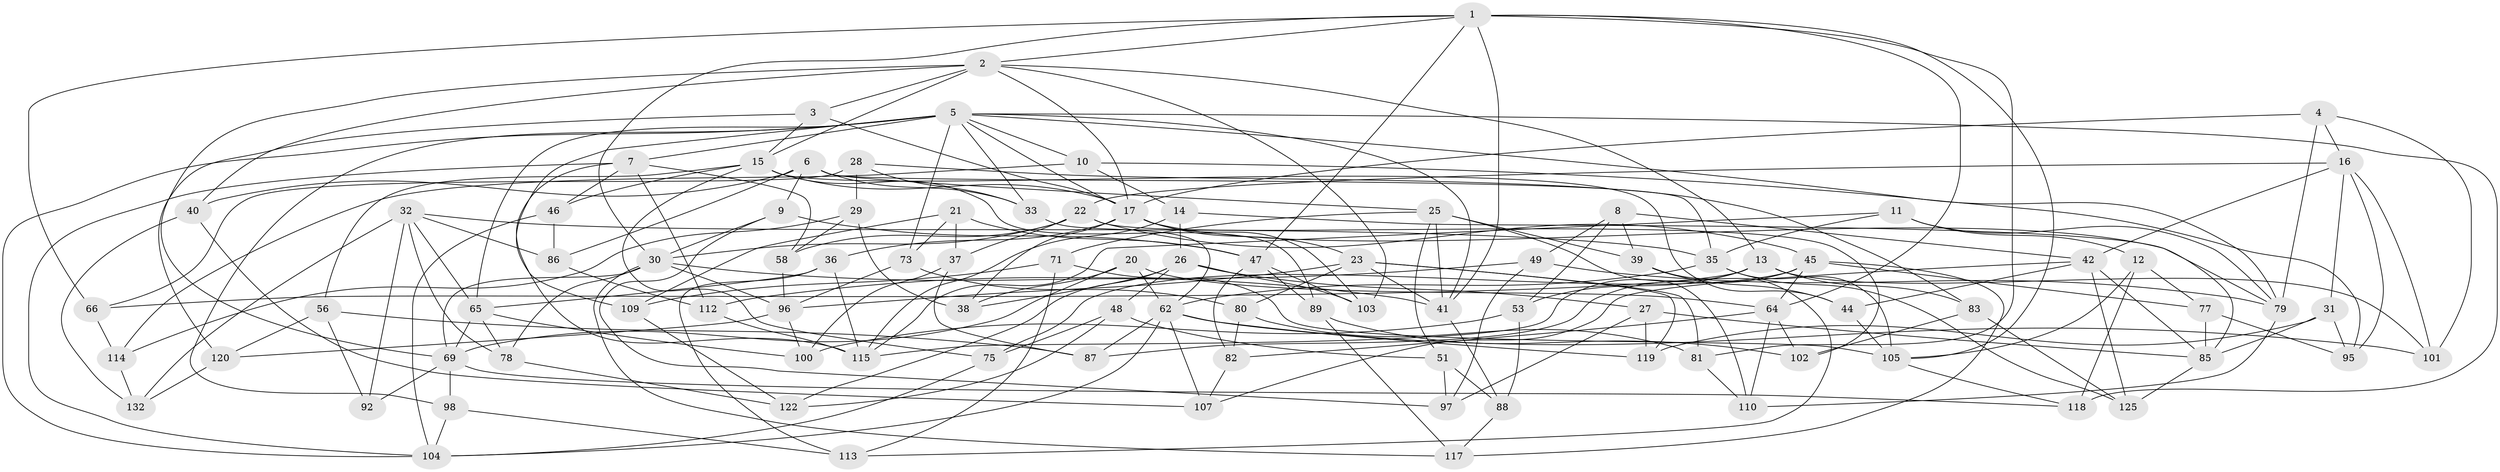 // original degree distribution, {4: 1.0}
// Generated by graph-tools (version 1.1) at 2025/20/03/04/25 18:20:29]
// undirected, 93 vertices, 226 edges
graph export_dot {
graph [start="1"]
  node [color=gray90,style=filled];
  1 [super="+72+60"];
  2 [super="+18+128"];
  3;
  4;
  5 [super="+55+59"];
  6 [super="+126"];
  7 [super="+57"];
  8;
  9;
  10;
  11;
  12;
  13 [super="+68"];
  14;
  15 [super="+50+19"];
  16 [super="+124"];
  17 [super="+24+34"];
  20;
  21;
  22 [super="+63"];
  23 [super="+129"];
  25 [super="+108"];
  26 [super="+52"];
  27;
  28;
  29;
  30 [super="+94+116"];
  31;
  32 [super="+76"];
  33;
  35 [super="+43"];
  36;
  37;
  38;
  39;
  40;
  41 [super="+54"];
  42 [super="+70"];
  44;
  45 [super="+61"];
  46;
  47 [super="+134"];
  48;
  49;
  51;
  53;
  56;
  58;
  62 [super="+67"];
  64 [super="+99"];
  65 [super="+90"];
  66;
  69 [super="+123+91"];
  71;
  73;
  75;
  77;
  78;
  79 [super="+106"];
  80;
  81;
  82;
  83;
  85 [super="+93"];
  86;
  87;
  88;
  89;
  92;
  95;
  96 [super="+133"];
  97;
  98;
  100;
  101;
  102;
  103;
  104 [super="+131"];
  105 [super="+111"];
  107;
  109;
  110;
  112;
  113;
  114;
  115 [super="+127"];
  117;
  118;
  119;
  120;
  122;
  125;
  132;
  1 -- 105;
  1 -- 64;
  1 -- 2;
  1 -- 41;
  1 -- 47;
  1 -- 81;
  1 -- 66;
  1 -- 30;
  2 -- 15;
  2 -- 3;
  2 -- 69;
  2 -- 17;
  2 -- 40;
  2 -- 13;
  2 -- 103;
  3 -- 120;
  3 -- 17;
  3 -- 15;
  4 -- 16;
  4 -- 101;
  4 -- 79;
  4 -- 17;
  5 -- 79;
  5 -- 33;
  5 -- 98;
  5 -- 7;
  5 -- 104;
  5 -- 73;
  5 -- 10;
  5 -- 17;
  5 -- 41;
  5 -- 65;
  5 -- 109;
  5 -- 118;
  6 -- 40;
  6 -- 25;
  6 -- 35;
  6 -- 9;
  6 -- 86;
  6 -- 33;
  7 -- 58;
  7 -- 115;
  7 -- 112;
  7 -- 46;
  7 -- 104;
  8 -- 42;
  8 -- 39;
  8 -- 49;
  8 -- 53;
  9 -- 47;
  9 -- 97;
  9 -- 30;
  10 -- 14;
  10 -- 114;
  10 -- 95;
  11 -- 12;
  11 -- 115;
  11 -- 35;
  11 -- 79;
  12 -- 118;
  12 -- 77;
  12 -- 105;
  13 -- 101;
  13 -- 66;
  13 -- 83;
  13 -- 53;
  13 -- 115;
  14 -- 85;
  14 -- 115;
  14 -- 26;
  15 -- 46;
  15 -- 89;
  15 -- 17;
  15 -- 44;
  15 -- 56;
  15 -- 75;
  16 -- 101;
  16 -- 95;
  16 -- 31;
  16 -- 42;
  16 -- 22;
  17 -- 79;
  17 -- 23;
  17 -- 36;
  17 -- 38;
  17 -- 103;
  20 -- 38;
  20 -- 64;
  20 -- 62;
  20 -- 69;
  21 -- 109;
  21 -- 73;
  21 -- 37;
  21 -- 47;
  22 -- 37;
  22 -- 45;
  22 -- 30;
  22 -- 58;
  22 -- 102;
  23 -- 81;
  23 -- 96;
  23 -- 80;
  23 -- 119;
  23 -- 41;
  25 -- 41;
  25 -- 39;
  25 -- 51;
  25 -- 110;
  25 -- 71;
  26 -- 27;
  26 -- 38;
  26 -- 122;
  26 -- 48;
  26 -- 103;
  27 -- 97;
  27 -- 119;
  27 -- 85;
  28 -- 33;
  28 -- 66;
  28 -- 29;
  28 -- 83;
  29 -- 114;
  29 -- 58;
  29 -- 38;
  30 -- 96;
  30 -- 69;
  30 -- 78;
  30 -- 41;
  30 -- 117;
  31 -- 119;
  31 -- 95;
  31 -- 85;
  32 -- 132;
  32 -- 86;
  32 -- 78;
  32 -- 65;
  32 -- 35;
  32 -- 92;
  33 -- 62;
  35 -- 125;
  35 -- 62;
  35 -- 105;
  36 -- 113;
  36 -- 115;
  36 -- 65;
  37 -- 87;
  37 -- 100;
  39 -- 113;
  39 -- 44;
  40 -- 107;
  40 -- 132;
  41 -- 88;
  42 -- 44;
  42 -- 107;
  42 -- 125;
  42 -- 85;
  44 -- 105;
  45 -- 64;
  45 -- 117;
  45 -- 75;
  45 -- 77;
  45 -- 87;
  46 -- 86;
  46 -- 104;
  47 -- 103;
  47 -- 89;
  47 -- 82;
  48 -- 51;
  48 -- 75;
  48 -- 122;
  49 -- 97;
  49 -- 112;
  49 -- 79;
  51 -- 88;
  51 -- 97;
  53 -- 88;
  53 -- 100;
  56 -- 92;
  56 -- 87;
  56 -- 120;
  58 -- 96;
  62 -- 87;
  62 -- 101;
  62 -- 119;
  62 -- 107;
  62 -- 104;
  64 -- 110;
  64 -- 82;
  64 -- 102;
  65 -- 100;
  65 -- 69;
  65 -- 78;
  66 -- 114;
  69 -- 92 [weight=2];
  69 -- 98;
  69 -- 118;
  71 -- 105;
  71 -- 109;
  71 -- 113;
  73 -- 96;
  73 -- 80;
  75 -- 104;
  77 -- 95;
  77 -- 85;
  78 -- 122;
  79 -- 110;
  80 -- 81;
  80 -- 82;
  81 -- 110;
  82 -- 107;
  83 -- 125;
  83 -- 102;
  85 -- 125;
  86 -- 112;
  88 -- 117;
  89 -- 102;
  89 -- 117;
  96 -- 120;
  96 -- 100;
  98 -- 104;
  98 -- 113;
  105 -- 118;
  109 -- 122;
  112 -- 115;
  114 -- 132;
  120 -- 132;
}
